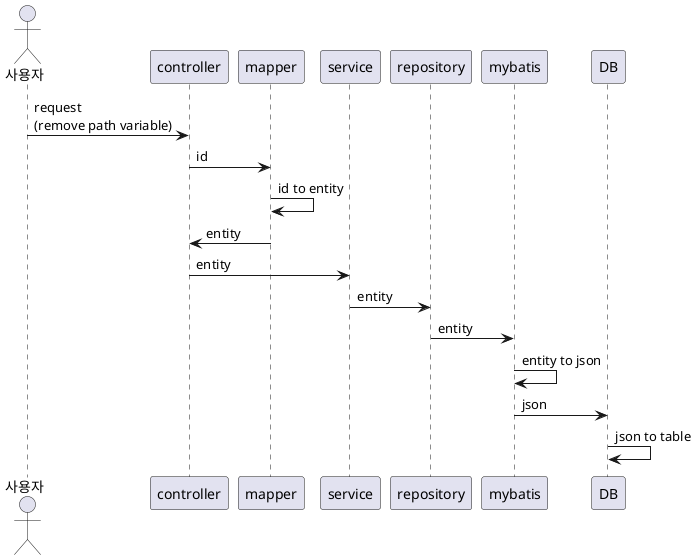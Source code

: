 @startuml
actor 사용자
사용자 -> controller : request\n(remove path variable)
controller -> mapper : id
mapper -> mapper : id to entity
mapper -> controller : entity
controller -> service : entity
service -> repository : entity
repository -> mybatis : entity
mybatis -> mybatis : entity to json
mybatis -> DB : json
DB -> DB : json to table
@enduml
